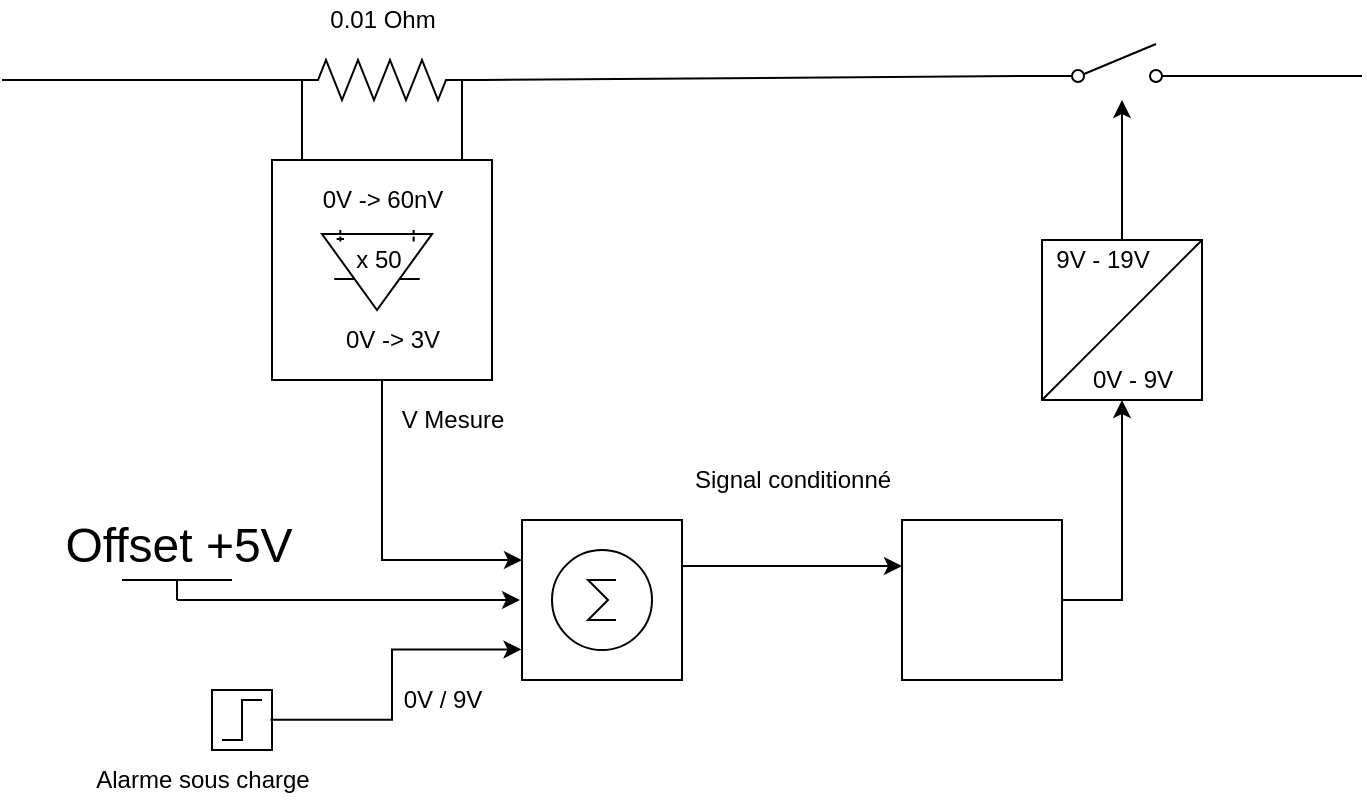 <mxfile version="14.1.9" type="github">
  <diagram id="ZuFl4YgR_q6LDrZBnHnC" name="Page-1">
    <mxGraphModel dx="732" dy="377" grid="1" gridSize="10" guides="1" tooltips="1" connect="1" arrows="1" fold="1" page="1" pageScale="1" pageWidth="827" pageHeight="1169" math="0" shadow="0">
      <root>
        <mxCell id="0" />
        <mxCell id="1" parent="0" />
        <mxCell id="SWW15JjgIUj6yYLhJP38-12" value="" style="whiteSpace=wrap;html=1;aspect=fixed;" vertex="1" parent="1">
          <mxGeometry x="205" y="715" width="30" height="30" as="geometry" />
        </mxCell>
        <mxCell id="SWW15JjgIUj6yYLhJP38-4" style="edgeStyle=orthogonalEdgeStyle;rounded=0;orthogonalLoop=1;jettySize=auto;html=1;exitX=1;exitY=0.5;exitDx=0;exitDy=0;entryX=0;entryY=0.5;entryDx=0;entryDy=0;" edge="1" parent="1">
          <mxGeometry relative="1" as="geometry">
            <mxPoint x="440" y="653" as="sourcePoint" />
            <mxPoint x="550" y="653" as="targetPoint" />
          </mxGeometry>
        </mxCell>
        <mxCell id="S81pqbiGIwzI7Ei_RFTa-1" value="" style="whiteSpace=wrap;html=1;aspect=fixed;" parent="1" vertex="1">
          <mxGeometry x="360" y="630" width="80" height="80" as="geometry" />
        </mxCell>
        <mxCell id="SWW15JjgIUj6yYLhJP38-6" style="edgeStyle=orthogonalEdgeStyle;rounded=0;orthogonalLoop=1;jettySize=auto;html=1;exitX=0.5;exitY=0;exitDx=0;exitDy=0;" edge="1" parent="1" source="S81pqbiGIwzI7Ei_RFTa-2">
          <mxGeometry relative="1" as="geometry">
            <mxPoint x="660" y="420" as="targetPoint" />
          </mxGeometry>
        </mxCell>
        <mxCell id="S81pqbiGIwzI7Ei_RFTa-2" value="" style="whiteSpace=wrap;html=1;aspect=fixed;" parent="1" vertex="1">
          <mxGeometry x="620" y="490" width="80" height="80" as="geometry" />
        </mxCell>
        <mxCell id="S81pqbiGIwzI7Ei_RFTa-5" value="" style="pointerEvents=1;verticalLabelPosition=bottom;shadow=0;dashed=0;align=center;html=1;verticalAlign=top;shape=mxgraph.electrical.resistors.resistor_2;" parent="1" vertex="1">
          <mxGeometry x="240" y="400" width="100" height="20" as="geometry" />
        </mxCell>
        <mxCell id="EtfpLPMsXKhCQQEQUiDw-1" value="" style="pointerEvents=1;verticalLabelPosition=bottom;shadow=0;dashed=0;align=center;html=1;verticalAlign=top;shape=mxgraph.electrical.electro-mechanical.simple_switch;" parent="1" vertex="1">
          <mxGeometry x="620" y="392" width="75" height="19" as="geometry" />
        </mxCell>
        <mxCell id="EtfpLPMsXKhCQQEQUiDw-2" value="" style="verticalLabelPosition=bottom;shadow=0;dashed=0;align=center;html=1;verticalAlign=top;shape=mxgraph.electrical.abstract.sum;" parent="1" vertex="1">
          <mxGeometry x="375" y="645" width="50" height="50" as="geometry" />
        </mxCell>
        <mxCell id="EtfpLPMsXKhCQQEQUiDw-3" value="" style="endArrow=none;html=1;entryX=1;entryY=0;entryDx=0;entryDy=0;exitX=0;exitY=1;exitDx=0;exitDy=0;" parent="1" source="S81pqbiGIwzI7Ei_RFTa-2" target="S81pqbiGIwzI7Ei_RFTa-2" edge="1">
          <mxGeometry width="50" height="50" relative="1" as="geometry">
            <mxPoint x="525" y="610" as="sourcePoint" />
            <mxPoint x="595" y="500" as="targetPoint" />
            <Array as="points">
              <mxPoint x="660" y="530" />
            </Array>
          </mxGeometry>
        </mxCell>
        <mxCell id="SWW15JjgIUj6yYLhJP38-3" style="edgeStyle=orthogonalEdgeStyle;rounded=0;orthogonalLoop=1;jettySize=auto;html=1;exitX=0.5;exitY=1;exitDx=0;exitDy=0;entryX=0;entryY=0.25;entryDx=0;entryDy=0;" edge="1" parent="1" source="EtfpLPMsXKhCQQEQUiDw-4" target="S81pqbiGIwzI7Ei_RFTa-1">
          <mxGeometry relative="1" as="geometry" />
        </mxCell>
        <mxCell id="EtfpLPMsXKhCQQEQUiDw-4" value="" style="whiteSpace=wrap;html=1;aspect=fixed;" parent="1" vertex="1">
          <mxGeometry x="235" y="450" width="110" height="110" as="geometry" />
        </mxCell>
        <mxCell id="EtfpLPMsXKhCQQEQUiDw-6" value="" style="endArrow=none;html=1;" parent="1" edge="1">
          <mxGeometry width="50" height="50" relative="1" as="geometry">
            <mxPoint x="330" y="450" as="sourcePoint" />
            <mxPoint x="330" y="410" as="targetPoint" />
          </mxGeometry>
        </mxCell>
        <mxCell id="EtfpLPMsXKhCQQEQUiDw-7" value="" style="endArrow=none;html=1;" parent="1" edge="1">
          <mxGeometry width="50" height="50" relative="1" as="geometry">
            <mxPoint x="250" y="450" as="sourcePoint" />
            <mxPoint x="250" y="410" as="targetPoint" />
          </mxGeometry>
        </mxCell>
        <mxCell id="SWW15JjgIUj6yYLhJP38-5" style="edgeStyle=orthogonalEdgeStyle;rounded=0;orthogonalLoop=1;jettySize=auto;html=1;exitX=1;exitY=0.5;exitDx=0;exitDy=0;entryX=0.5;entryY=1;entryDx=0;entryDy=0;" edge="1" parent="1" source="EtfpLPMsXKhCQQEQUiDw-10" target="S81pqbiGIwzI7Ei_RFTa-2">
          <mxGeometry relative="1" as="geometry" />
        </mxCell>
        <mxCell id="EtfpLPMsXKhCQQEQUiDw-10" value="" style="whiteSpace=wrap;html=1;aspect=fixed;" parent="1" vertex="1">
          <mxGeometry x="550" y="630" width="80" height="80" as="geometry" />
        </mxCell>
        <mxCell id="EtfpLPMsXKhCQQEQUiDw-12" value="" style="endArrow=none;html=1;exitX=1;exitY=0.5;exitDx=0;exitDy=0;exitPerimeter=0;entryX=0;entryY=0.84;entryDx=0;entryDy=0;entryPerimeter=0;" parent="1" source="S81pqbiGIwzI7Ei_RFTa-5" target="EtfpLPMsXKhCQQEQUiDw-1" edge="1">
          <mxGeometry width="50" height="50" relative="1" as="geometry">
            <mxPoint x="390" y="610" as="sourcePoint" />
            <mxPoint x="440" y="560" as="targetPoint" />
          </mxGeometry>
        </mxCell>
        <mxCell id="EtfpLPMsXKhCQQEQUiDw-13" value="" style="endArrow=none;html=1;entryX=0;entryY=0.5;entryDx=0;entryDy=0;entryPerimeter=0;" parent="1" target="S81pqbiGIwzI7Ei_RFTa-5" edge="1">
          <mxGeometry width="50" height="50" relative="1" as="geometry">
            <mxPoint x="100" y="410" as="sourcePoint" />
            <mxPoint x="440" y="560" as="targetPoint" />
          </mxGeometry>
        </mxCell>
        <mxCell id="SWW15JjgIUj6yYLhJP38-2" value="" style="endArrow=none;html=1;entryX=1;entryY=0.84;entryDx=0;entryDy=0;entryPerimeter=0;" edge="1" parent="1" target="EtfpLPMsXKhCQQEQUiDw-1">
          <mxGeometry width="50" height="50" relative="1" as="geometry">
            <mxPoint x="780" y="408" as="sourcePoint" />
            <mxPoint x="610" y="460" as="targetPoint" />
          </mxGeometry>
        </mxCell>
        <mxCell id="SWW15JjgIUj6yYLhJP38-7" value="V Mesure" style="text;html=1;align=center;verticalAlign=middle;resizable=0;points=[];autosize=1;" vertex="1" parent="1">
          <mxGeometry x="290" y="570" width="70" height="20" as="geometry" />
        </mxCell>
        <mxCell id="SWW15JjgIUj6yYLhJP38-9" style="edgeStyle=none;rounded=0;orthogonalLoop=1;jettySize=auto;html=1;exitX=0.5;exitY=0;exitDx=0;exitDy=0;exitPerimeter=0;" edge="1" parent="1" source="SWW15JjgIUj6yYLhJP38-19">
          <mxGeometry relative="1" as="geometry">
            <mxPoint x="235.0" y="670" as="sourcePoint" />
            <mxPoint x="359" y="670" as="targetPoint" />
          </mxGeometry>
        </mxCell>
        <mxCell id="SWW15JjgIUj6yYLhJP38-16" style="edgeStyle=orthogonalEdgeStyle;rounded=0;orthogonalLoop=1;jettySize=auto;html=1;entryX=-0.003;entryY=0.809;entryDx=0;entryDy=0;entryPerimeter=0;exitX=1.21;exitY=0.495;exitDx=0;exitDy=0;exitPerimeter=0;" edge="1" parent="1" source="SWW15JjgIUj6yYLhJP38-11" target="S81pqbiGIwzI7Ei_RFTa-1">
          <mxGeometry relative="1" as="geometry">
            <mxPoint x="240" y="730" as="sourcePoint" />
          </mxGeometry>
        </mxCell>
        <mxCell id="SWW15JjgIUj6yYLhJP38-11" value="" style="pointerEvents=1;verticalLabelPosition=bottom;shadow=0;dashed=0;align=center;html=1;verticalAlign=top;shape=mxgraph.electrical.waveforms.step_1;" vertex="1" parent="1">
          <mxGeometry x="210" y="720" width="20" height="20" as="geometry" />
        </mxCell>
        <mxCell id="SWW15JjgIUj6yYLhJP38-17" value="0V -&amp;gt; 60nV" style="text;html=1;resizable=0;autosize=1;align=center;verticalAlign=middle;points=[];fillColor=none;strokeColor=none;rounded=0;" vertex="1" parent="1">
          <mxGeometry x="250" y="460" width="80" height="20" as="geometry" />
        </mxCell>
        <mxCell id="SWW15JjgIUj6yYLhJP38-18" value="0V -&amp;gt; 3V" style="text;html=1;resizable=0;autosize=1;align=center;verticalAlign=middle;points=[];fillColor=none;strokeColor=none;rounded=0;" vertex="1" parent="1">
          <mxGeometry x="265" y="530" width="60" height="20" as="geometry" />
        </mxCell>
        <mxCell id="SWW15JjgIUj6yYLhJP38-19" value="Offset +5V" style="verticalLabelPosition=top;verticalAlign=bottom;shape=mxgraph.electrical.signal_sources.vdd;shadow=0;dashed=0;align=center;strokeWidth=1;fontSize=24;html=1;flipV=1;" vertex="1" parent="1">
          <mxGeometry x="160" y="660" width="55" height="10" as="geometry" />
        </mxCell>
        <mxCell id="SWW15JjgIUj6yYLhJP38-23" value="Signal conditionné" style="text;html=1;align=center;verticalAlign=middle;resizable=0;points=[];autosize=1;" vertex="1" parent="1">
          <mxGeometry x="440" y="600" width="110" height="20" as="geometry" />
        </mxCell>
        <mxCell id="SWW15JjgIUj6yYLhJP38-24" value="Alarme sous charge" style="text;html=1;align=center;verticalAlign=middle;resizable=0;points=[];autosize=1;" vertex="1" parent="1">
          <mxGeometry x="140" y="750" width="120" height="20" as="geometry" />
        </mxCell>
        <mxCell id="SWW15JjgIUj6yYLhJP38-25" value="0V / 9V" style="text;html=1;align=center;verticalAlign=middle;resizable=0;points=[];autosize=1;" vertex="1" parent="1">
          <mxGeometry x="295" y="710" width="50" height="20" as="geometry" />
        </mxCell>
        <mxCell id="SWW15JjgIUj6yYLhJP38-26" value="" style="verticalLabelPosition=bottom;shadow=0;dashed=0;align=center;html=1;verticalAlign=top;shape=mxgraph.electrical.abstract.operational_amp_1;rotation=90;" vertex="1" parent="1">
          <mxGeometry x="267.5" y="477.5" width="40" height="55" as="geometry" />
        </mxCell>
        <mxCell id="SWW15JjgIUj6yYLhJP38-27" value="0.01 Ohm" style="text;html=1;align=center;verticalAlign=middle;resizable=0;points=[];autosize=1;" vertex="1" parent="1">
          <mxGeometry x="255" y="370" width="70" height="20" as="geometry" />
        </mxCell>
        <mxCell id="SWW15JjgIUj6yYLhJP38-31" value="0V - 9V" style="text;html=1;resizable=0;autosize=1;align=center;verticalAlign=middle;points=[];fillColor=none;strokeColor=none;rounded=0;" vertex="1" parent="1">
          <mxGeometry x="635" y="550" width="60" height="20" as="geometry" />
        </mxCell>
        <mxCell id="SWW15JjgIUj6yYLhJP38-32" value="9V - 19V" style="text;html=1;resizable=0;autosize=1;align=center;verticalAlign=middle;points=[];fillColor=none;strokeColor=none;rounded=0;" vertex="1" parent="1">
          <mxGeometry x="620" y="490" width="60" height="20" as="geometry" />
        </mxCell>
        <mxCell id="SWW15JjgIUj6yYLhJP38-33" value="x 50" style="text;html=1;resizable=0;autosize=1;align=center;verticalAlign=middle;points=[];fillColor=none;strokeColor=none;rounded=0;" vertex="1" parent="1">
          <mxGeometry x="267.5" y="490" width="40" height="20" as="geometry" />
        </mxCell>
      </root>
    </mxGraphModel>
  </diagram>
</mxfile>
